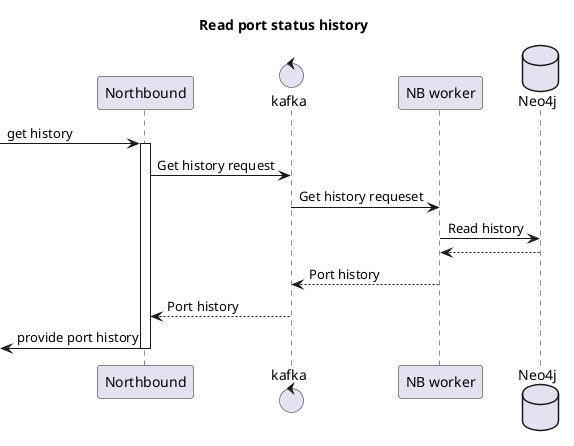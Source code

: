 @startuml
title Read port status history

participant Northbound as nb
control kafka as k
participant "NB worker" as nbw
database Neo4j as db

-> nb: get history
activate nb
nb -> k: Get history request
k -> nbw: Get history requeset
nbw -> db: Read history
db --> nbw
nbw --> k: Port history
k --> nb: Port history
<- nb: provide port history
deactivate nb

@enduml